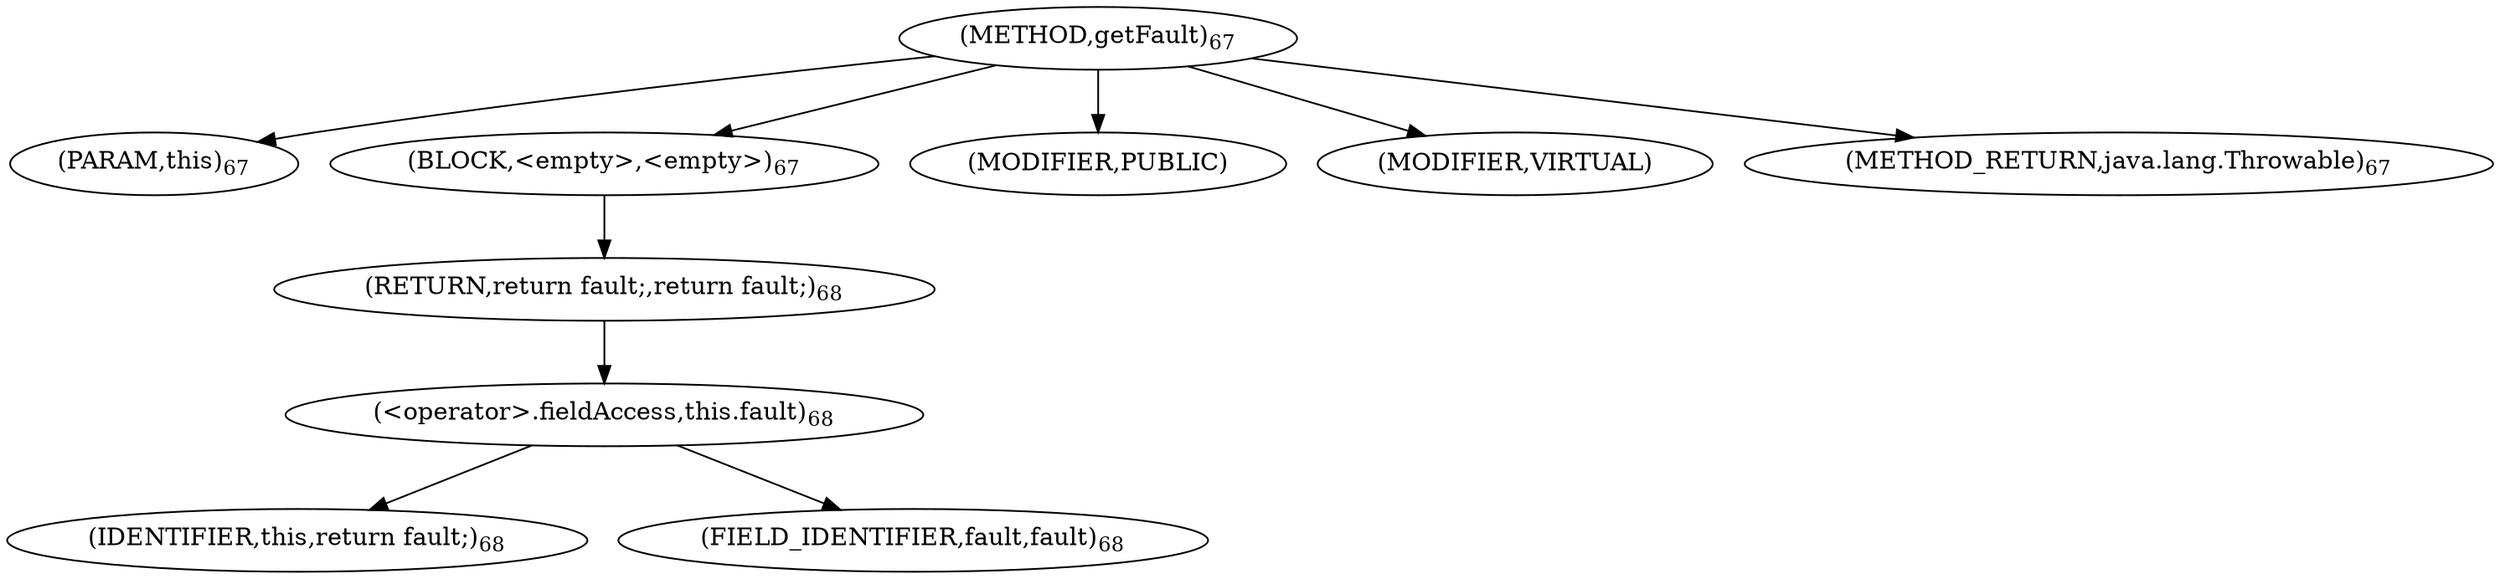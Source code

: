 digraph "getFault" {  
"86" [label = <(METHOD,getFault)<SUB>67</SUB>> ]
"87" [label = <(PARAM,this)<SUB>67</SUB>> ]
"88" [label = <(BLOCK,&lt;empty&gt;,&lt;empty&gt;)<SUB>67</SUB>> ]
"89" [label = <(RETURN,return fault;,return fault;)<SUB>68</SUB>> ]
"90" [label = <(&lt;operator&gt;.fieldAccess,this.fault)<SUB>68</SUB>> ]
"91" [label = <(IDENTIFIER,this,return fault;)<SUB>68</SUB>> ]
"92" [label = <(FIELD_IDENTIFIER,fault,fault)<SUB>68</SUB>> ]
"93" [label = <(MODIFIER,PUBLIC)> ]
"94" [label = <(MODIFIER,VIRTUAL)> ]
"95" [label = <(METHOD_RETURN,java.lang.Throwable)<SUB>67</SUB>> ]
  "86" -> "87" 
  "86" -> "88" 
  "86" -> "93" 
  "86" -> "94" 
  "86" -> "95" 
  "88" -> "89" 
  "89" -> "90" 
  "90" -> "91" 
  "90" -> "92" 
}
